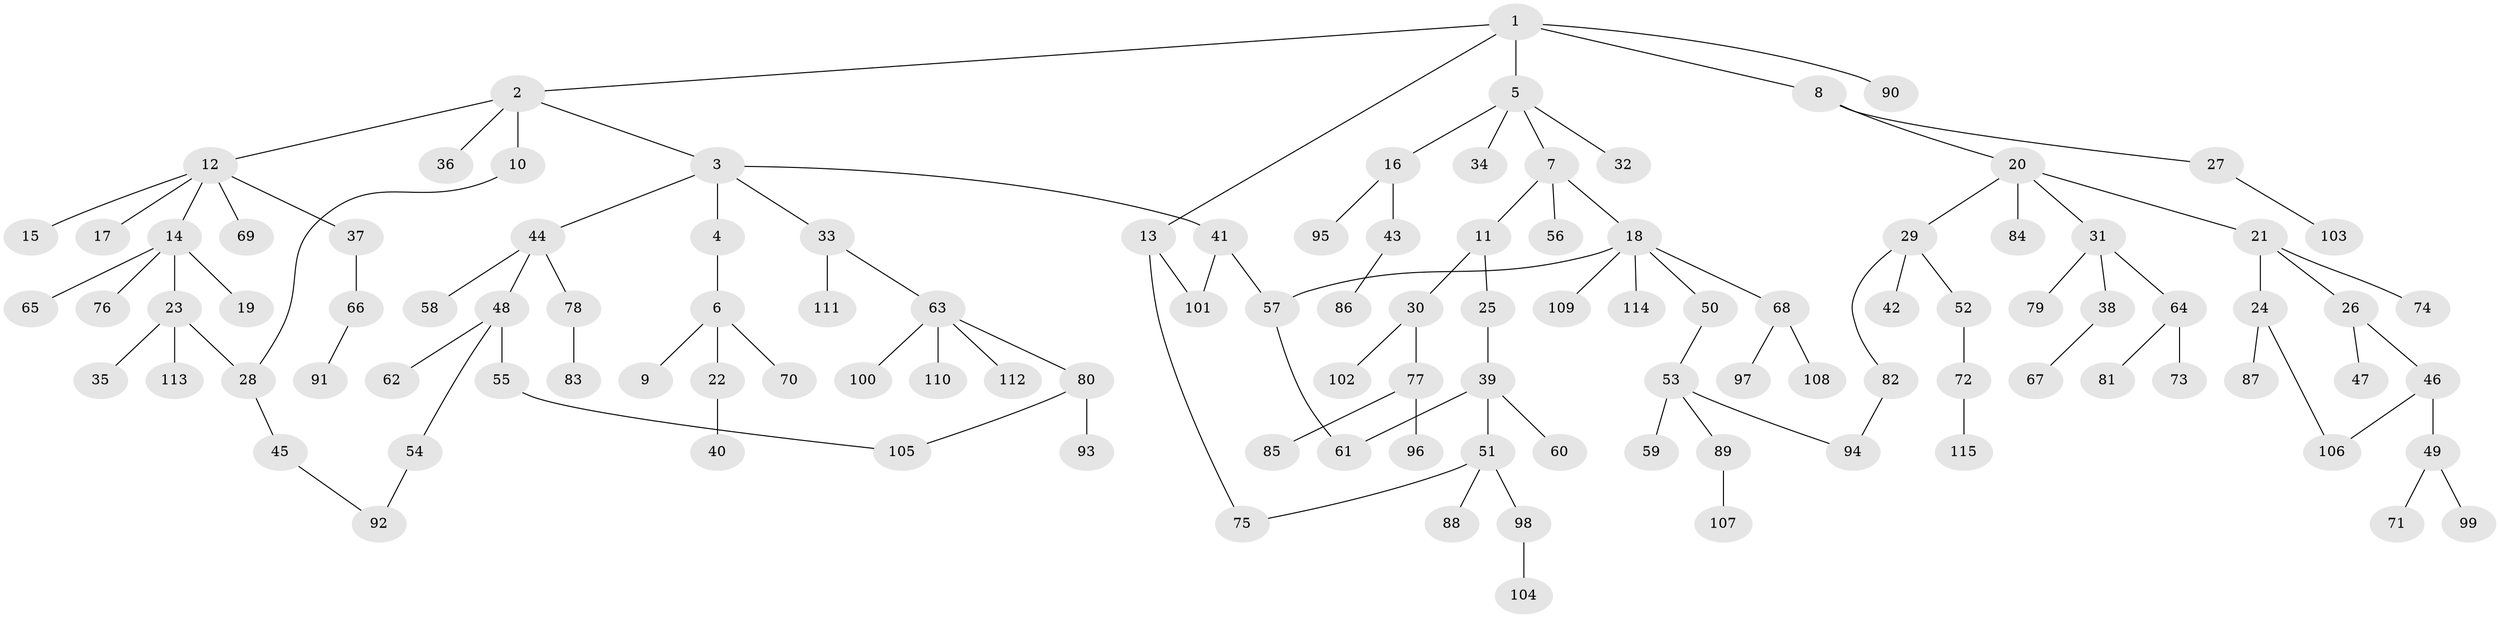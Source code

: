 // Generated by graph-tools (version 1.1) at 2025/01/03/09/25 03:01:06]
// undirected, 115 vertices, 123 edges
graph export_dot {
graph [start="1"]
  node [color=gray90,style=filled];
  1;
  2;
  3;
  4;
  5;
  6;
  7;
  8;
  9;
  10;
  11;
  12;
  13;
  14;
  15;
  16;
  17;
  18;
  19;
  20;
  21;
  22;
  23;
  24;
  25;
  26;
  27;
  28;
  29;
  30;
  31;
  32;
  33;
  34;
  35;
  36;
  37;
  38;
  39;
  40;
  41;
  42;
  43;
  44;
  45;
  46;
  47;
  48;
  49;
  50;
  51;
  52;
  53;
  54;
  55;
  56;
  57;
  58;
  59;
  60;
  61;
  62;
  63;
  64;
  65;
  66;
  67;
  68;
  69;
  70;
  71;
  72;
  73;
  74;
  75;
  76;
  77;
  78;
  79;
  80;
  81;
  82;
  83;
  84;
  85;
  86;
  87;
  88;
  89;
  90;
  91;
  92;
  93;
  94;
  95;
  96;
  97;
  98;
  99;
  100;
  101;
  102;
  103;
  104;
  105;
  106;
  107;
  108;
  109;
  110;
  111;
  112;
  113;
  114;
  115;
  1 -- 2;
  1 -- 5;
  1 -- 8;
  1 -- 13;
  1 -- 90;
  2 -- 3;
  2 -- 10;
  2 -- 12;
  2 -- 36;
  3 -- 4;
  3 -- 33;
  3 -- 41;
  3 -- 44;
  4 -- 6;
  5 -- 7;
  5 -- 16;
  5 -- 32;
  5 -- 34;
  6 -- 9;
  6 -- 22;
  6 -- 70;
  7 -- 11;
  7 -- 18;
  7 -- 56;
  8 -- 20;
  8 -- 27;
  10 -- 28;
  11 -- 25;
  11 -- 30;
  12 -- 14;
  12 -- 15;
  12 -- 17;
  12 -- 37;
  12 -- 69;
  13 -- 75;
  13 -- 101;
  14 -- 19;
  14 -- 23;
  14 -- 65;
  14 -- 76;
  16 -- 43;
  16 -- 95;
  18 -- 50;
  18 -- 57;
  18 -- 68;
  18 -- 109;
  18 -- 114;
  20 -- 21;
  20 -- 29;
  20 -- 31;
  20 -- 84;
  21 -- 24;
  21 -- 26;
  21 -- 74;
  22 -- 40;
  23 -- 35;
  23 -- 113;
  23 -- 28;
  24 -- 87;
  24 -- 106;
  25 -- 39;
  26 -- 46;
  26 -- 47;
  27 -- 103;
  28 -- 45;
  29 -- 42;
  29 -- 52;
  29 -- 82;
  30 -- 77;
  30 -- 102;
  31 -- 38;
  31 -- 64;
  31 -- 79;
  33 -- 63;
  33 -- 111;
  37 -- 66;
  38 -- 67;
  39 -- 51;
  39 -- 60;
  39 -- 61;
  41 -- 101;
  41 -- 57;
  43 -- 86;
  44 -- 48;
  44 -- 58;
  44 -- 78;
  45 -- 92;
  46 -- 49;
  46 -- 106;
  48 -- 54;
  48 -- 55;
  48 -- 62;
  49 -- 71;
  49 -- 99;
  50 -- 53;
  51 -- 88;
  51 -- 98;
  51 -- 75;
  52 -- 72;
  53 -- 59;
  53 -- 89;
  53 -- 94;
  54 -- 92;
  55 -- 105;
  57 -- 61;
  63 -- 80;
  63 -- 100;
  63 -- 110;
  63 -- 112;
  64 -- 73;
  64 -- 81;
  66 -- 91;
  68 -- 97;
  68 -- 108;
  72 -- 115;
  77 -- 85;
  77 -- 96;
  78 -- 83;
  80 -- 93;
  80 -- 105;
  82 -- 94;
  89 -- 107;
  98 -- 104;
}
